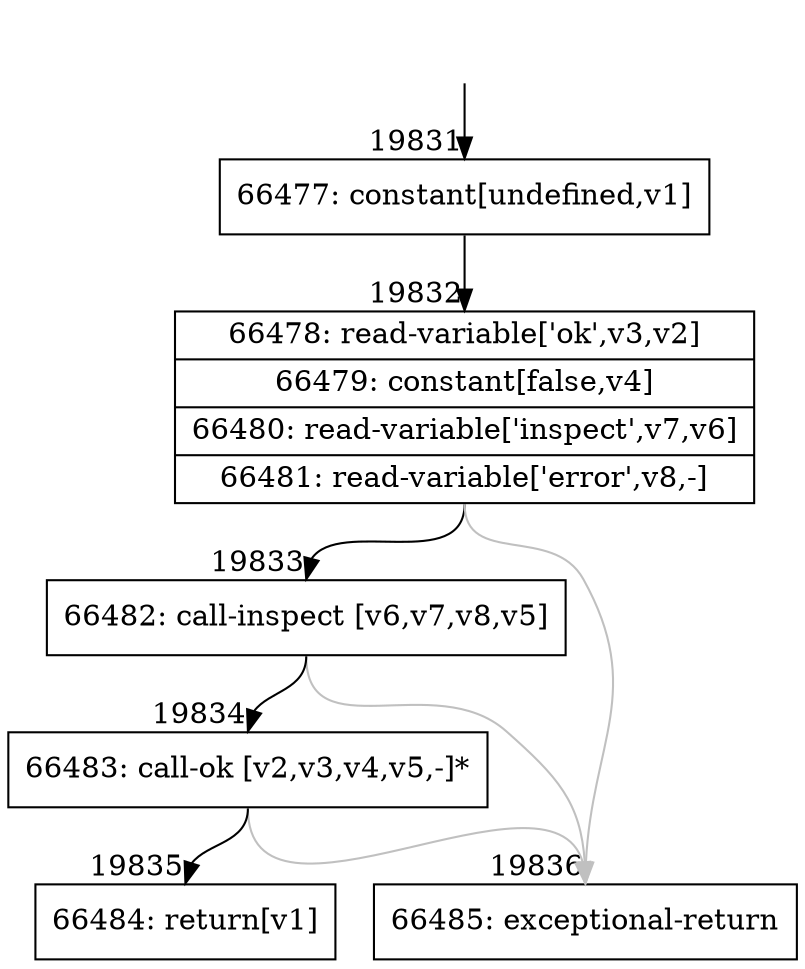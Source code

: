 digraph {
rankdir="TD"
BB_entry1718[shape=none,label=""];
BB_entry1718 -> BB19831 [tailport=s, headport=n, headlabel="    19831"]
BB19831 [shape=record label="{66477: constant[undefined,v1]}" ] 
BB19831 -> BB19832 [tailport=s, headport=n, headlabel="      19832"]
BB19832 [shape=record label="{66478: read-variable['ok',v3,v2]|66479: constant[false,v4]|66480: read-variable['inspect',v7,v6]|66481: read-variable['error',v8,-]}" ] 
BB19832 -> BB19833 [tailport=s, headport=n, headlabel="      19833"]
BB19832 -> BB19836 [tailport=s, headport=n, color=gray, headlabel="      19836"]
BB19833 [shape=record label="{66482: call-inspect [v6,v7,v8,v5]}" ] 
BB19833 -> BB19834 [tailport=s, headport=n, headlabel="      19834"]
BB19833 -> BB19836 [tailport=s, headport=n, color=gray]
BB19834 [shape=record label="{66483: call-ok [v2,v3,v4,v5,-]*}" ] 
BB19834 -> BB19835 [tailport=s, headport=n, headlabel="      19835"]
BB19834 -> BB19836 [tailport=s, headport=n, color=gray]
BB19835 [shape=record label="{66484: return[v1]}" ] 
BB19836 [shape=record label="{66485: exceptional-return}" ] 
//#$~ 37127
}
